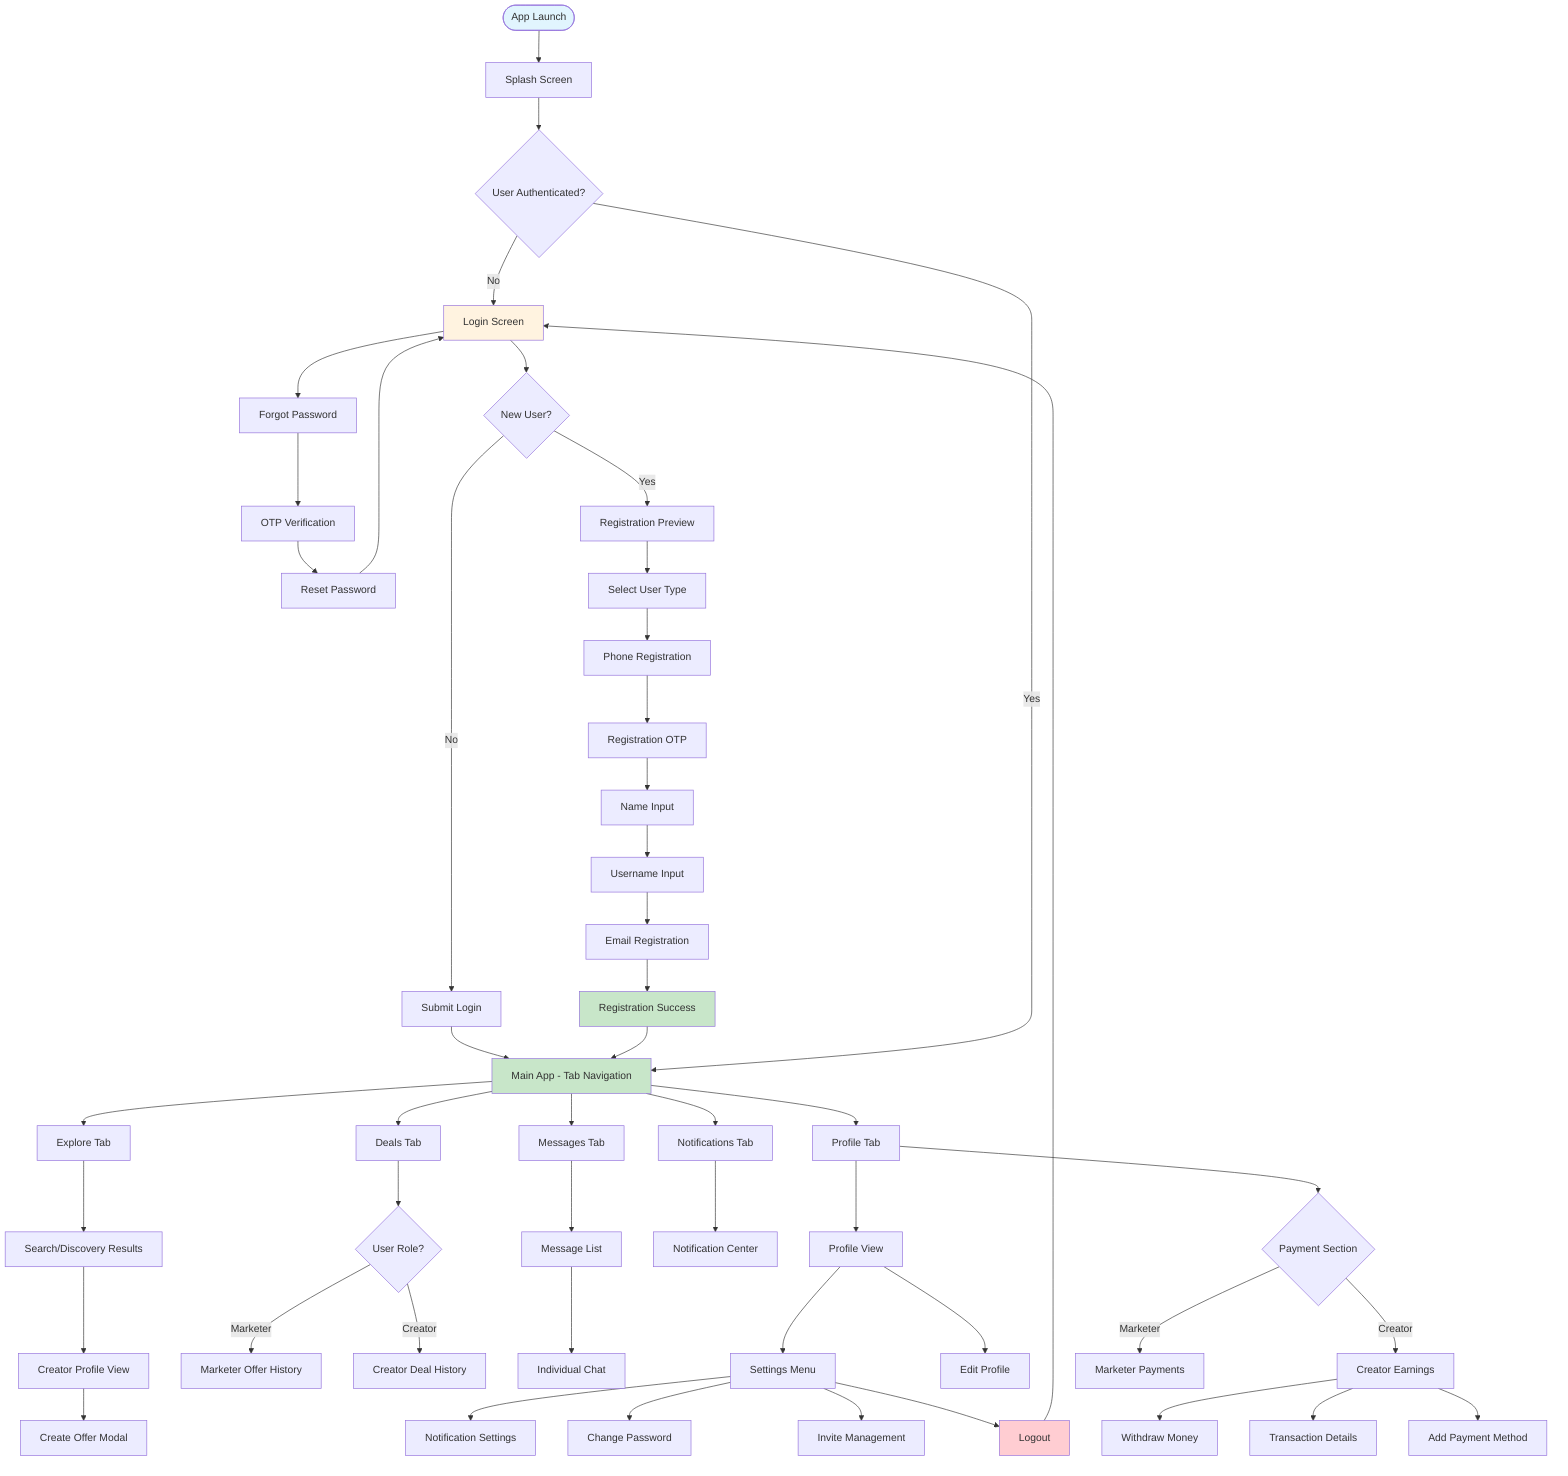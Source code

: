 flowchart TD
    START([App Launch]) --> SPLASH[Splash Screen]
    SPLASH --> AUTH_CHECK{User Authenticated?}
    
    %% Authentication Flow
    AUTH_CHECK -->|No| LOGIN[Login Screen]
    LOGIN --> REG_OPTION{New User?}
    REG_OPTION -->|Yes| REG_PREVIEW[Registration Preview]
    REG_OPTION -->|No| LOGIN_SUBMIT[Submit Login]
    LOGIN_SUBMIT --> MAIN_APP
    
    LOGIN --> FORGOT_PASS[Forgot Password]
    FORGOT_PASS --> OTP_VERIFY[OTP Verification]
    OTP_VERIFY --> RESET_PASS[Reset Password]
    RESET_PASS --> LOGIN
    
    %% Registration Flow
    REG_PREVIEW --> USER_TYPE[Select User Type]
    USER_TYPE --> REG_PHONE[Phone Registration]
    REG_PHONE --> REG_OTP[Registration OTP]
    REG_OTP --> REG_NAME[Name Input]
    REG_NAME --> REG_USERNAME[Username Input]
    REG_USERNAME --> REG_EMAIL[Email Registration]
    REG_EMAIL --> REG_SUCCESS[Registration Success]
    REG_SUCCESS --> MAIN_APP
    
    %% Main App Navigation
    AUTH_CHECK -->|Yes| MAIN_APP[Main App - Tab Navigation]
    
    MAIN_APP --> TAB_EXPLORE[Explore Tab]
    MAIN_APP --> TAB_DEALS[Deals Tab]
    MAIN_APP --> TAB_MESSAGES[Messages Tab]
    MAIN_APP --> TAB_NOTIFICATIONS[Notifications Tab]
    MAIN_APP --> TAB_PROFILE[Profile Tab]
    
    %% Tab Specific Flows
    TAB_EXPLORE --> SEARCH_RESULTS[Search/Discovery Results]
    SEARCH_RESULTS --> CREATOR_PROFILE[Creator Profile View]
    CREATOR_PROFILE --> OFFER_MODAL[Create Offer Modal]
    
    TAB_DEALS --> ROLE_CHECK{User Role?}
    ROLE_CHECK -->|Marketer| MARKETER_OFFERS[Marketer Offer History]
    ROLE_CHECK -->|Creator| CREATOR_OFFERS[Creator Deal History]
    
    TAB_MESSAGES --> MESSAGE_LIST[Message List]
    MESSAGE_LIST --> INDIVIDUAL_CHAT[Individual Chat]
    
    TAB_NOTIFICATIONS --> NOTIFICATION_CENTER[Notification Center]
    
    TAB_PROFILE --> PROFILE_VIEW[Profile View]
    PROFILE_VIEW --> SETTINGS[Settings Menu]
    PROFILE_VIEW --> EDIT_PROFILE[Edit Profile]
    
    %% Settings Flow
    SETTINGS --> NOTIF_SETTINGS[Notification Settings]
    SETTINGS --> CHANGE_PASS[Change Password]
    SETTINGS --> INVITE_MGMT[Invite Management]
    SETTINGS --> LOGOUT[Logout]
    LOGOUT --> LOGIN
    
    %% Payment Flow
    TAB_PROFILE --> PAYMENT_SECTION{Payment Section}
    PAYMENT_SECTION -->|Creator| CREATOR_EARNINGS[Creator Earnings]
    PAYMENT_SECTION -->|Marketer| MARKETER_PAYMENTS[Marketer Payments]
    
    CREATOR_EARNINGS --> WITHDRAW[Withdraw Money]
    CREATOR_EARNINGS --> TRANSACTION_DETAILS[Transaction Details]
    CREATOR_EARNINGS --> ADD_PAYMENT_METHOD[Add Payment Method]
    
    %% Styling
    style START fill:#e1f5fe
    style MAIN_APP fill:#c8e6c9
    style LOGIN fill:#fff3e0
    style REG_SUCCESS fill:#c8e6c9
    style LOGOUT fill:#ffcdd2